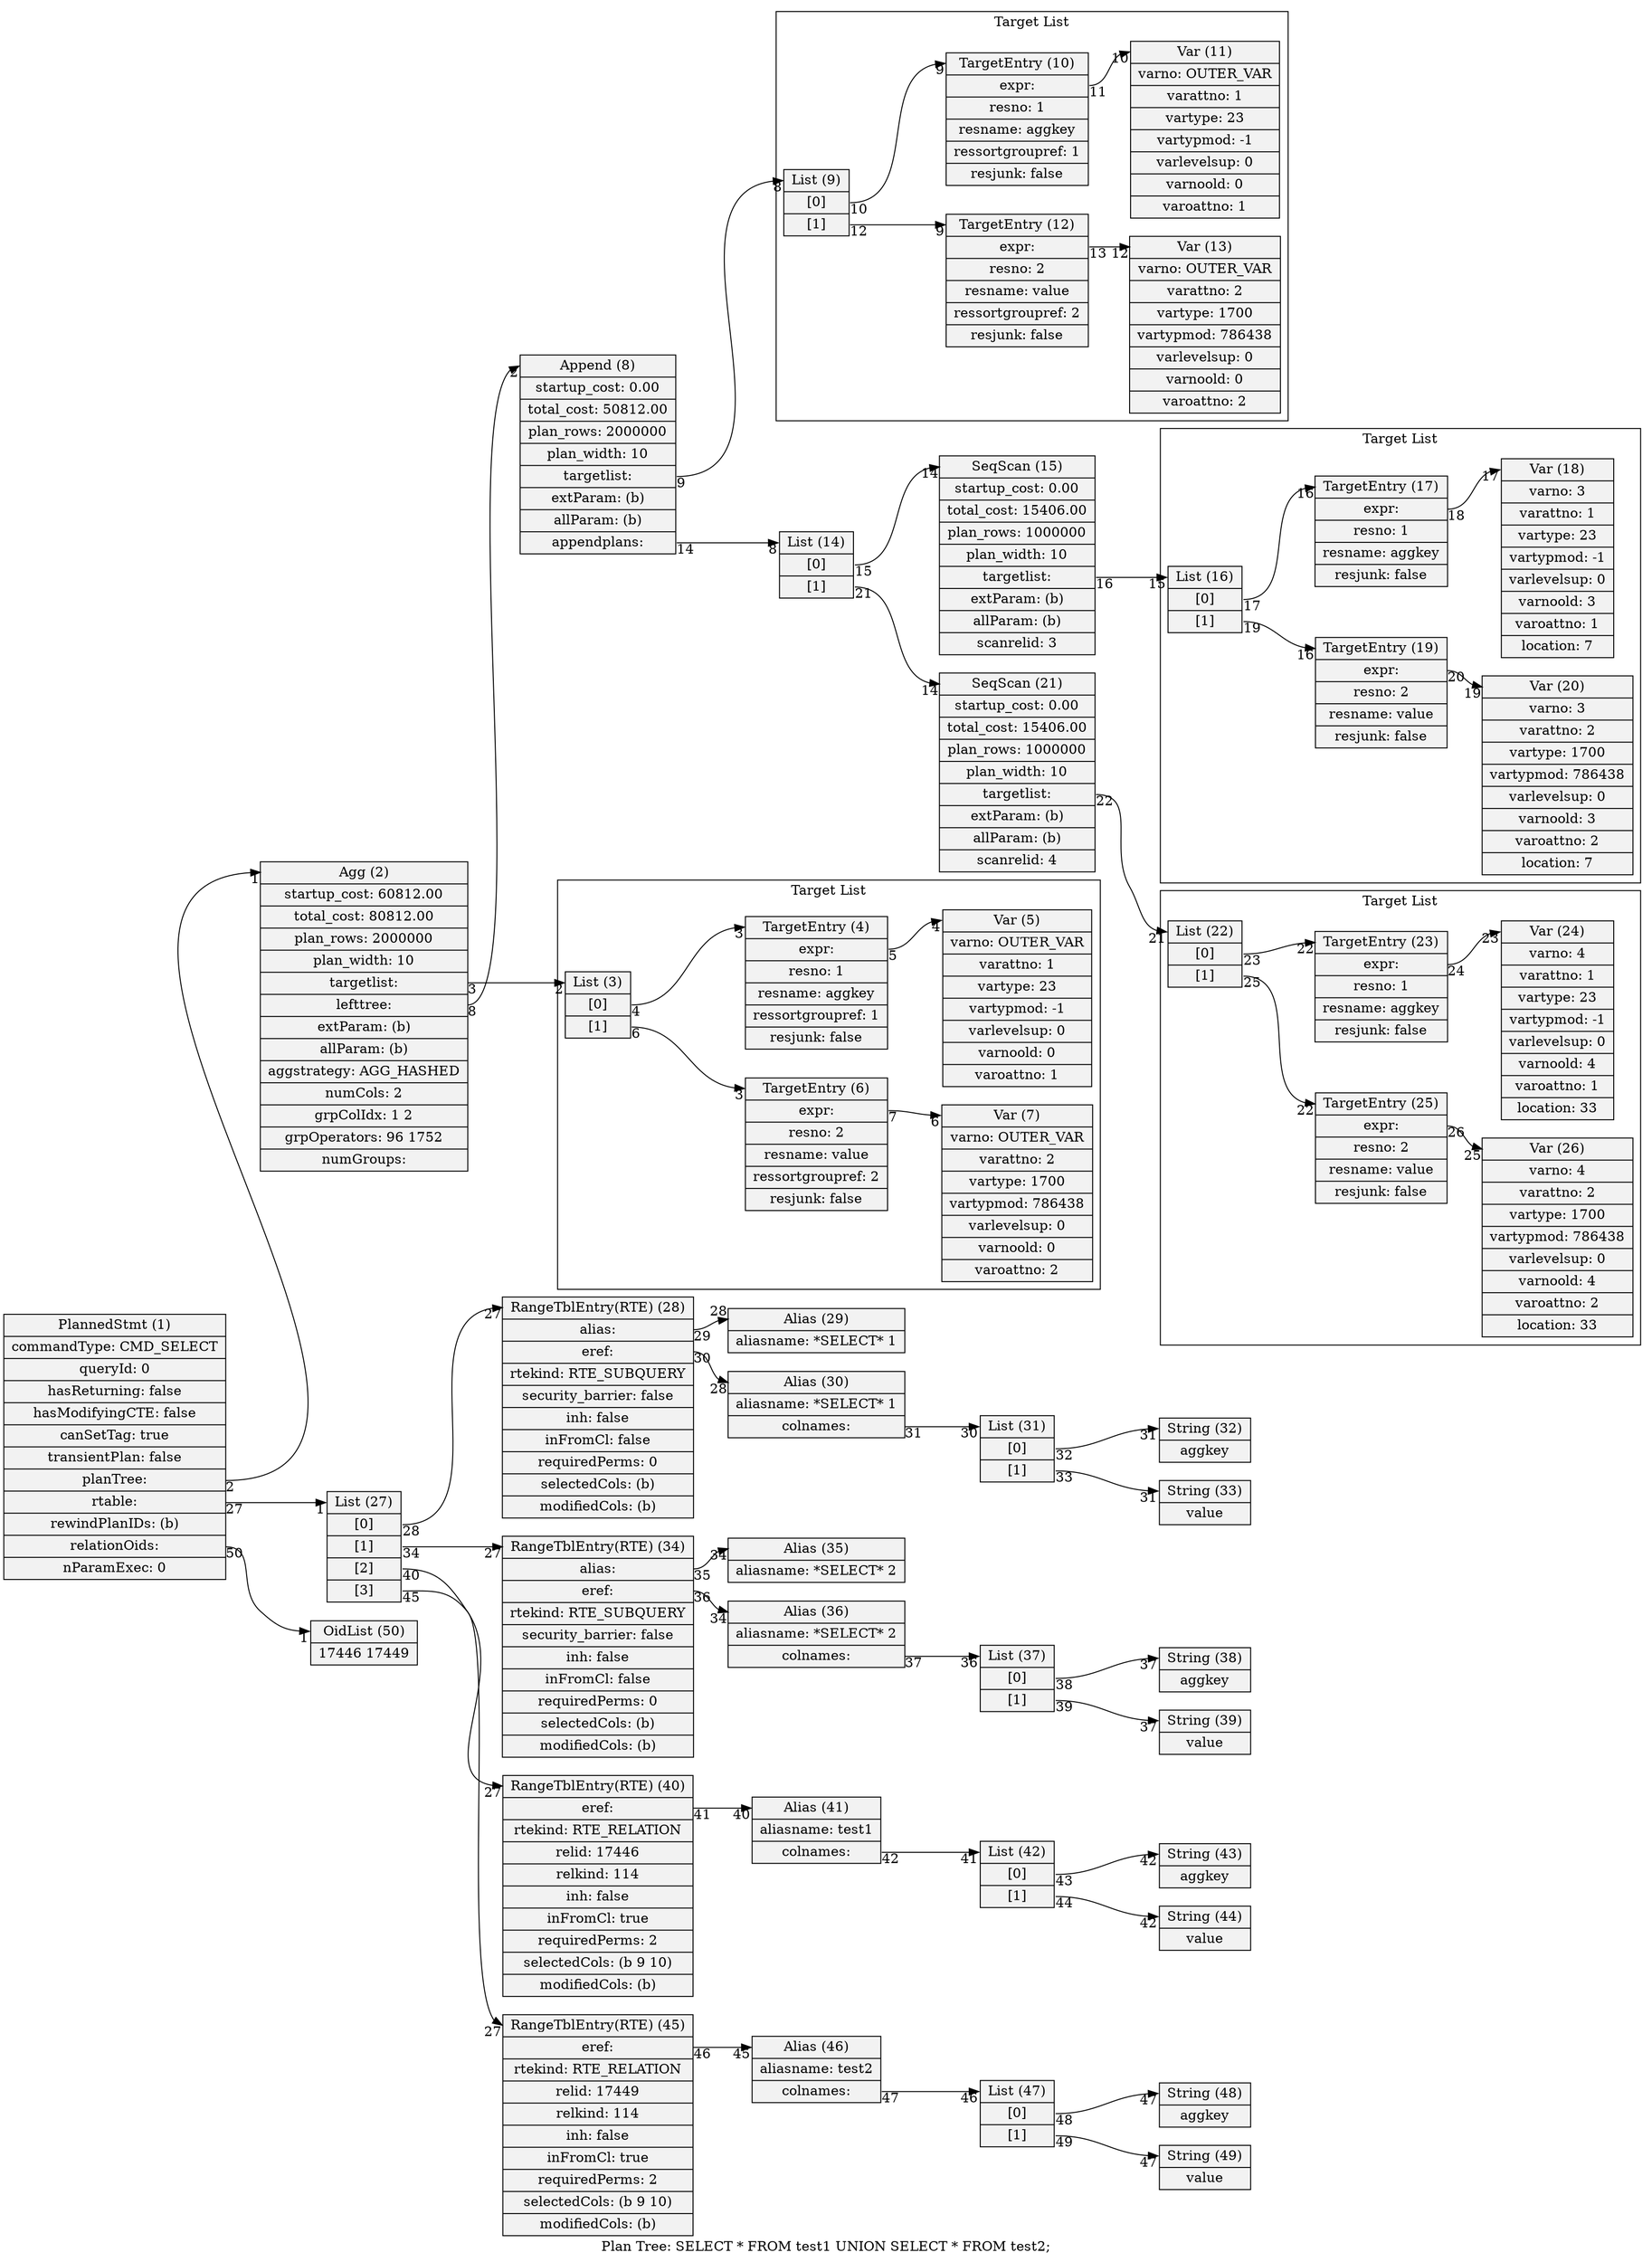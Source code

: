 digraph {
graph [rankdir = "LR", label = "Plan Tree: SELECT * FROM test1 UNION SELECT * FROM test2;"]
node  [shape=record,style=filled,fillcolor=gray95]
edge  [arrowtail=empty]
21[label = "<head> SeqScan (21)|startup_cost: 0.00|total_cost: 15406.00|plan_rows: 1000000|plan_width: 10|<targetlist> targetlist: |extParam: (b)|allParam: (b)|scanrelid: 4"]
41[label = "<head> Alias (41)|aliasname: test1|<colnames> colnames: "]
43[label = "<head> String (43)|aggkey"]
42[label = "<head> List (42)|<1> [0]|<2> [1]"]
44[label = "<head> String (44)|value"]
29[label = "<head> Alias (29)|aliasname: *SELECT* 1"]
30[label = "<head> Alias (30)|aliasname: *SELECT* 1|<colnames> colnames: "]
32[label = "<head> String (32)|aggkey"]
31[label = "<head> List (31)|<1> [0]|<2> [1]"]
33[label = "<head> String (33)|value"]
46[label = "<head> Alias (46)|aliasname: test2|<colnames> colnames: "]
48[label = "<head> String (48)|aggkey"]
47[label = "<head> List (47)|<1> [0]|<2> [1]"]
49[label = "<head> String (49)|value"]
35[label = "<head> Alias (35)|aliasname: *SELECT* 2"]
36[label = "<head> Alias (36)|aliasname: *SELECT* 2|<colnames> colnames: "]
38[label = "<head> String (38)|aggkey"]
37[label = "<head> List (37)|<1> [0]|<2> [1]"]
39[label = "<head> String (39)|value"]
15[label = "<head> SeqScan (15)|startup_cost: 0.00|total_cost: 15406.00|plan_rows: 1000000|plan_width: 10|<targetlist> targetlist: |extParam: (b)|allParam: (b)|scanrelid: 3"]
28[label = "<head> RangeTblEntry(RTE) (28)|<alias> alias: |<eref> eref: |rtekind: RTE_SUBQUERY|security_barrier: false|inh: false|inFromCl: false|requiredPerms: 0|selectedCols: (b)|modifiedCols: (b)"]
34[label = "<head> RangeTblEntry(RTE) (34)|<alias> alias: |<eref> eref: |rtekind: RTE_SUBQUERY|security_barrier: false|inh: false|inFromCl: false|requiredPerms: 0|selectedCols: (b)|modifiedCols: (b)"]
14[label = "<head> List (14)|<1> [0]|<2> [1]"]
8[label = "<head> Append (8)|startup_cost: 0.00|total_cost: 50812.00|plan_rows: 2000000|plan_width: 10|<targetlist> targetlist: |extParam: (b)|allParam: (b)|<appendplans> appendplans: "]
2[label = "<head> Agg (2)|startup_cost: 60812.00|total_cost: 80812.00|plan_rows: 2000000|plan_width: 10|<targetlist> targetlist: |<lefttree> lefttree: |extParam: (b)|allParam: (b)|aggstrategy: AGG_HASHED|numCols: 2|grpColIdx: 1 2|grpOperators: 96 1752|numGroups: "]
27[label = "<head> List (27)|<1> [0]|<2> [1]|<3> [2]|<4> [3]"]
40[label = "<head> RangeTblEntry(RTE) (40)|<eref> eref: |rtekind: RTE_RELATION|relid: 17446|relkind: 114|inh: false|inFromCl: true|requiredPerms: 2|selectedCols: (b 9 10)|modifiedCols: (b)"]
50[label = "<head> OidList (50)|17446 17449 "]
45[label = "<head> RangeTblEntry(RTE) (45)|<eref> eref: |rtekind: RTE_RELATION|relid: 17449|relkind: 114|inh: false|inFromCl: true|requiredPerms: 2|selectedCols: (b 9 10)|modifiedCols: (b)"]
1[label = "<head> PlannedStmt (1)|commandType: CMD_SELECT|queryId: 0|hasReturning: false|hasModifyingCTE: false|canSetTag: true|transientPlan: false|<planTree> planTree: |<rtable> rtable: |rewindPlanIDs: (b)|<relationOids> relationOids: |nParamExec: 0"]

21:targetlist -> 22:head [headlabel = "21", taillabel = "22"]
41:colnames -> 42:head [headlabel = "41", taillabel = "42"]
42:1 -> 43:head [headlabel = "42", taillabel = "43"]
42:2 -> 44:head [headlabel = "42", taillabel = "44"]
30:colnames -> 31:head [headlabel = "30", taillabel = "31"]
31:1 -> 32:head [headlabel = "31", taillabel = "32"]
31:2 -> 33:head [headlabel = "31", taillabel = "33"]
46:colnames -> 47:head [headlabel = "46", taillabel = "47"]
47:1 -> 48:head [headlabel = "47", taillabel = "48"]
47:2 -> 49:head [headlabel = "47", taillabel = "49"]
36:colnames -> 37:head [headlabel = "36", taillabel = "37"]
37:1 -> 38:head [headlabel = "37", taillabel = "38"]
37:2 -> 39:head [headlabel = "37", taillabel = "39"]
15:targetlist -> 16:head [headlabel = "15", taillabel = "16"]
28:alias -> 29:head [headlabel = "28", taillabel = "29"]
28:eref -> 30:head [headlabel = "28", taillabel = "30"]
34:alias -> 35:head [headlabel = "34", taillabel = "35"]
34:eref -> 36:head [headlabel = "34", taillabel = "36"]
14:2 -> 21:head [headlabel = "14", taillabel = "21"]
14:1 -> 15:head [headlabel = "14", taillabel = "15"]
8:appendplans -> 14:head [headlabel = "8", taillabel = "14"]
8:targetlist -> 9:head [headlabel = "8", taillabel = "9"]
2:lefttree -> 8:head [headlabel = "2", taillabel = "8"]
2:targetlist -> 3:head [headlabel = "2", taillabel = "3"]
27:1 -> 28:head [headlabel = "27", taillabel = "28"]
27:2 -> 34:head [headlabel = "27", taillabel = "34"]
27:3 -> 40:head [headlabel = "27", taillabel = "40"]
27:4 -> 45:head [headlabel = "27", taillabel = "45"]
40:eref -> 41:head [headlabel = "40", taillabel = "41"]
45:eref -> 46:head [headlabel = "45", taillabel = "46"]
1:planTree -> 2:head [headlabel = "1", taillabel = "2"]
1:rtable -> 27:head [headlabel = "1", taillabel = "27"]
1:relationOids -> 50:head [headlabel = "1", taillabel = "50"]

subgraph cluster_0 {
	label = "Target List";
	9[label = "<head> List (9)|<1> [0]|<2> [1]"]
	11[label = "<head> Var (11)|varno: OUTER_VAR|varattno: 1|vartype: 23|vartypmod: -1|varlevelsup: 0|varnoold: 0|varoattno: 1"]
	10[label = "<head> TargetEntry (10)|<expr> expr: |resno: 1|resname: aggkey|ressortgroupref: 1|resjunk: false"]
	13[label = "<head> Var (13)|varno: OUTER_VAR|varattno: 2|vartype: 1700|vartypmod: 786438|varlevelsup: 0|varnoold: 0|varoattno: 2"]
	12[label = "<head> TargetEntry (12)|<expr> expr: |resno: 2|resname: value|ressortgroupref: 2|resjunk: false"]

	9:1 -> 10:head [headlabel = "9", taillabel = "10"]
	9:2 -> 12:head [headlabel = "9", taillabel = "12"]
	10:expr -> 11:head [headlabel = "10", taillabel = "11"]
	12:expr -> 13:head [headlabel = "12", taillabel = "13"]
}

subgraph cluster_1 {
	label = "Target List";
	5[label = "<head> Var (5)|varno: OUTER_VAR|varattno: 1|vartype: 23|vartypmod: -1|varlevelsup: 0|varnoold: 0|varoattno: 1"]
	4[label = "<head> TargetEntry (4)|<expr> expr: |resno: 1|resname: aggkey|ressortgroupref: 1|resjunk: false"]
	3[label = "<head> List (3)|<1> [0]|<2> [1]"]
	7[label = "<head> Var (7)|varno: OUTER_VAR|varattno: 2|vartype: 1700|vartypmod: 786438|varlevelsup: 0|varnoold: 0|varoattno: 2"]
	6[label = "<head> TargetEntry (6)|<expr> expr: |resno: 2|resname: value|ressortgroupref: 2|resjunk: false"]

	4:expr -> 5:head [headlabel = "4", taillabel = "5"]
	3:1 -> 4:head [headlabel = "3", taillabel = "4"]
	3:2 -> 6:head [headlabel = "3", taillabel = "6"]
	6:expr -> 7:head [headlabel = "6", taillabel = "7"]
}

subgraph cluster_2 {
	label = "Target List";
	17[label = "<head> TargetEntry (17)|<expr> expr: |resno: 1|resname: aggkey|resjunk: false"]
	18[label = "<head> Var (18)|varno: 3|varattno: 1|vartype: 23|vartypmod: -1|varlevelsup: 0|varnoold: 3|varoattno: 1|location: 7"]
	16[label = "<head> List (16)|<1> [0]|<2> [1]"]
	19[label = "<head> TargetEntry (19)|<expr> expr: |resno: 2|resname: value|resjunk: false"]
	20[label = "<head> Var (20)|varno: 3|varattno: 2|vartype: 1700|vartypmod: 786438|varlevelsup: 0|varnoold: 3|varoattno: 2|location: 7"]

	17:expr -> 18:head [headlabel = "17", taillabel = "18"]
	16:1 -> 17:head [headlabel = "16", taillabel = "17"]
	16:2 -> 19:head [headlabel = "16", taillabel = "19"]
	19:expr -> 20:head [headlabel = "19", taillabel = "20"]
}

subgraph cluster_3 {
	label = "Target List";
	23[label = "<head> TargetEntry (23)|<expr> expr: |resno: 1|resname: aggkey|resjunk: false"]
	24[label = "<head> Var (24)|varno: 4|varattno: 1|vartype: 23|vartypmod: -1|varlevelsup: 0|varnoold: 4|varoattno: 1|location: 33"]
	22[label = "<head> List (22)|<1> [0]|<2> [1]"]
	25[label = "<head> TargetEntry (25)|<expr> expr: |resno: 2|resname: value|resjunk: false"]
	26[label = "<head> Var (26)|varno: 4|varattno: 2|vartype: 1700|vartypmod: 786438|varlevelsup: 0|varnoold: 4|varoattno: 2|location: 33"]

	23:expr -> 24:head [headlabel = "23", taillabel = "24"]
	22:1 -> 23:head [headlabel = "22", taillabel = "23"]
	22:2 -> 25:head [headlabel = "22", taillabel = "25"]
	25:expr -> 26:head [headlabel = "25", taillabel = "26"]
}

}

